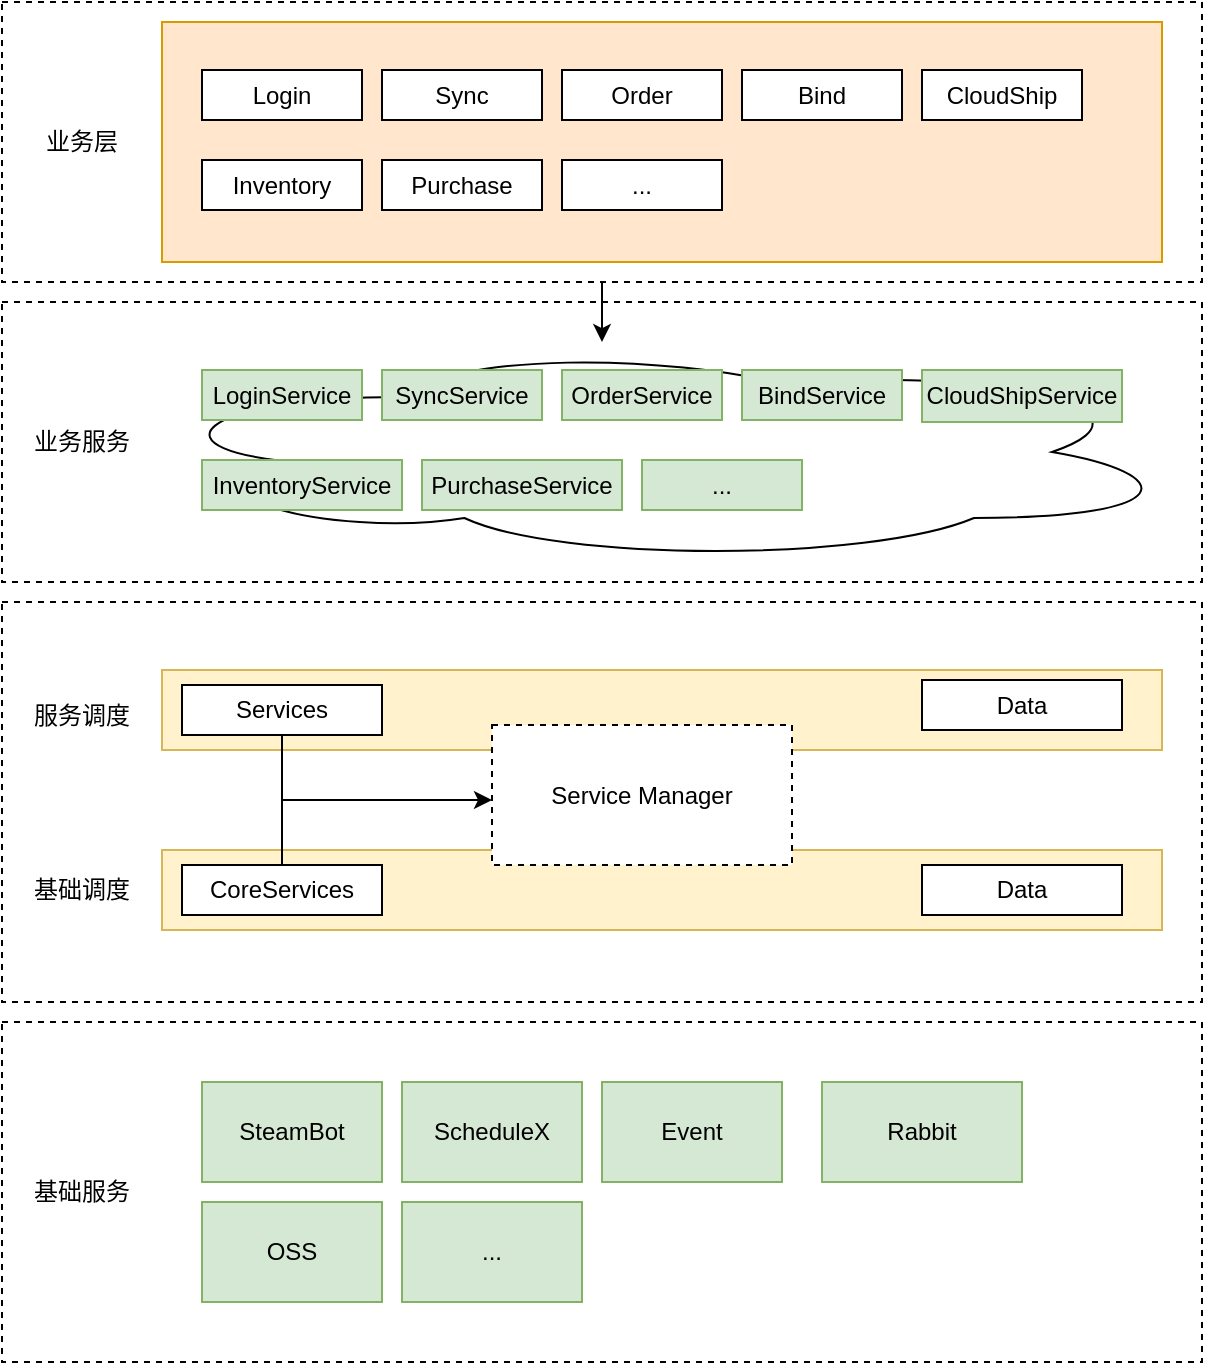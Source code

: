 <mxfile version="24.5.5" type="github">
  <diagram name="第 1 页" id="bshv56rLdN-cTnN0iuEb">
    <mxGraphModel dx="774" dy="555" grid="1" gridSize="10" guides="1" tooltips="1" connect="1" arrows="1" fold="1" page="1" pageScale="1" pageWidth="827" pageHeight="1169" math="0" shadow="0">
      <root>
        <mxCell id="0" />
        <mxCell id="1" parent="0" />
        <mxCell id="04ziE3aEwYs2CHMCu7t0-1" value="" style="rounded=0;whiteSpace=wrap;html=1;fillColor=default;dashed=1;" vertex="1" parent="1">
          <mxGeometry x="70" y="140" width="600" height="140" as="geometry" />
        </mxCell>
        <mxCell id="04ziE3aEwYs2CHMCu7t0-2" value="业务层" style="text;html=1;align=center;verticalAlign=middle;whiteSpace=wrap;rounded=0;" vertex="1" parent="1">
          <mxGeometry x="80" y="195" width="60" height="30" as="geometry" />
        </mxCell>
        <mxCell id="04ziE3aEwYs2CHMCu7t0-3" value="" style="rounded=0;whiteSpace=wrap;html=1;fillColor=#ffe6cc;strokeColor=#d79b00;" vertex="1" parent="1">
          <mxGeometry x="150" y="150" width="500" height="120" as="geometry" />
        </mxCell>
        <mxCell id="04ziE3aEwYs2CHMCu7t0-4" value="Login" style="rounded=0;whiteSpace=wrap;html=1;" vertex="1" parent="1">
          <mxGeometry x="170" y="174" width="80" height="25" as="geometry" />
        </mxCell>
        <mxCell id="04ziE3aEwYs2CHMCu7t0-5" value="Sync" style="rounded=0;whiteSpace=wrap;html=1;" vertex="1" parent="1">
          <mxGeometry x="260" y="174" width="80" height="25" as="geometry" />
        </mxCell>
        <mxCell id="04ziE3aEwYs2CHMCu7t0-6" value="Order" style="rounded=0;whiteSpace=wrap;html=1;" vertex="1" parent="1">
          <mxGeometry x="350" y="174" width="80" height="25" as="geometry" />
        </mxCell>
        <mxCell id="04ziE3aEwYs2CHMCu7t0-7" value="Bind" style="rounded=0;whiteSpace=wrap;html=1;" vertex="1" parent="1">
          <mxGeometry x="440" y="174" width="80" height="25" as="geometry" />
        </mxCell>
        <mxCell id="04ziE3aEwYs2CHMCu7t0-8" value="CloudShip" style="rounded=0;whiteSpace=wrap;html=1;" vertex="1" parent="1">
          <mxGeometry x="530" y="174" width="80" height="25" as="geometry" />
        </mxCell>
        <mxCell id="04ziE3aEwYs2CHMCu7t0-9" value="Inventory" style="rounded=0;whiteSpace=wrap;html=1;" vertex="1" parent="1">
          <mxGeometry x="170" y="219" width="80" height="25" as="geometry" />
        </mxCell>
        <mxCell id="04ziE3aEwYs2CHMCu7t0-10" value="Purchase" style="rounded=0;whiteSpace=wrap;html=1;" vertex="1" parent="1">
          <mxGeometry x="260" y="219" width="80" height="25" as="geometry" />
        </mxCell>
        <mxCell id="04ziE3aEwYs2CHMCu7t0-11" value="..." style="rounded=0;whiteSpace=wrap;html=1;" vertex="1" parent="1">
          <mxGeometry x="350" y="219" width="80" height="25" as="geometry" />
        </mxCell>
        <mxCell id="04ziE3aEwYs2CHMCu7t0-12" value="" style="rounded=0;whiteSpace=wrap;html=1;fillColor=default;dashed=1;" vertex="1" parent="1">
          <mxGeometry x="70" y="290" width="600" height="140" as="geometry" />
        </mxCell>
        <mxCell id="04ziE3aEwYs2CHMCu7t0-23" value="" style="ellipse;shape=cloud;whiteSpace=wrap;html=1;" vertex="1" parent="1">
          <mxGeometry x="140" y="310" width="520" height="110" as="geometry" />
        </mxCell>
        <mxCell id="04ziE3aEwYs2CHMCu7t0-13" value="业务服务" style="text;html=1;align=center;verticalAlign=middle;whiteSpace=wrap;rounded=0;" vertex="1" parent="1">
          <mxGeometry x="80" y="345" width="60" height="30" as="geometry" />
        </mxCell>
        <mxCell id="04ziE3aEwYs2CHMCu7t0-15" value="LoginService" style="rounded=0;whiteSpace=wrap;html=1;fillColor=#d5e8d4;strokeColor=#82b366;" vertex="1" parent="1">
          <mxGeometry x="170" y="324" width="80" height="25" as="geometry" />
        </mxCell>
        <mxCell id="04ziE3aEwYs2CHMCu7t0-16" value="SyncService" style="rounded=0;whiteSpace=wrap;html=1;fillColor=#d5e8d4;strokeColor=#82b366;" vertex="1" parent="1">
          <mxGeometry x="260" y="324" width="80" height="25" as="geometry" />
        </mxCell>
        <mxCell id="04ziE3aEwYs2CHMCu7t0-17" value="OrderService" style="rounded=0;whiteSpace=wrap;html=1;fillColor=#d5e8d4;strokeColor=#82b366;" vertex="1" parent="1">
          <mxGeometry x="350" y="324" width="80" height="25" as="geometry" />
        </mxCell>
        <mxCell id="04ziE3aEwYs2CHMCu7t0-18" value="BindService" style="rounded=0;whiteSpace=wrap;html=1;fillColor=#d5e8d4;strokeColor=#82b366;" vertex="1" parent="1">
          <mxGeometry x="440" y="324" width="80" height="25" as="geometry" />
        </mxCell>
        <mxCell id="04ziE3aEwYs2CHMCu7t0-19" value="CloudShipService" style="rounded=0;whiteSpace=wrap;html=1;fillColor=#d5e8d4;strokeColor=#82b366;" vertex="1" parent="1">
          <mxGeometry x="530" y="324" width="100" height="26" as="geometry" />
        </mxCell>
        <mxCell id="04ziE3aEwYs2CHMCu7t0-20" value="InventoryService" style="rounded=0;whiteSpace=wrap;html=1;fillColor=#d5e8d4;strokeColor=#82b366;" vertex="1" parent="1">
          <mxGeometry x="170" y="369" width="100" height="25" as="geometry" />
        </mxCell>
        <mxCell id="04ziE3aEwYs2CHMCu7t0-21" value="PurchaseService" style="rounded=0;whiteSpace=wrap;html=1;fillColor=#d5e8d4;strokeColor=#82b366;" vertex="1" parent="1">
          <mxGeometry x="280" y="369" width="100" height="25" as="geometry" />
        </mxCell>
        <mxCell id="04ziE3aEwYs2CHMCu7t0-22" value="..." style="rounded=0;whiteSpace=wrap;html=1;fillColor=#d5e8d4;strokeColor=#82b366;" vertex="1" parent="1">
          <mxGeometry x="390" y="369" width="80" height="25" as="geometry" />
        </mxCell>
        <mxCell id="04ziE3aEwYs2CHMCu7t0-24" value="" style="rounded=0;whiteSpace=wrap;html=1;dashed=1;" vertex="1" parent="1">
          <mxGeometry x="70" y="440" width="600" height="200" as="geometry" />
        </mxCell>
        <mxCell id="04ziE3aEwYs2CHMCu7t0-28" value="" style="endArrow=classic;html=1;rounded=0;exitX=0.5;exitY=1;exitDx=0;exitDy=0;entryX=0.5;entryY=0.143;entryDx=0;entryDy=0;entryPerimeter=0;" edge="1" parent="1" source="04ziE3aEwYs2CHMCu7t0-1" target="04ziE3aEwYs2CHMCu7t0-12">
          <mxGeometry width="50" height="50" relative="1" as="geometry">
            <mxPoint x="370" y="400" as="sourcePoint" />
            <mxPoint x="420" y="350" as="targetPoint" />
          </mxGeometry>
        </mxCell>
        <mxCell id="04ziE3aEwYs2CHMCu7t0-30" value="" style="rounded=0;whiteSpace=wrap;html=1;fillColor=#fff2cc;strokeColor=#d6b656;" vertex="1" parent="1">
          <mxGeometry x="150" y="474" width="500" height="40" as="geometry" />
        </mxCell>
        <mxCell id="04ziE3aEwYs2CHMCu7t0-31" value="" style="rounded=0;whiteSpace=wrap;html=1;fillColor=#fff2cc;strokeColor=#d6b656;" vertex="1" parent="1">
          <mxGeometry x="150" y="564" width="500" height="40" as="geometry" />
        </mxCell>
        <mxCell id="04ziE3aEwYs2CHMCu7t0-29" value="Service Manager" style="rounded=0;whiteSpace=wrap;html=1;dashed=1;" vertex="1" parent="1">
          <mxGeometry x="315" y="501.5" width="150" height="70" as="geometry" />
        </mxCell>
        <mxCell id="04ziE3aEwYs2CHMCu7t0-32" value="CoreServices" style="rounded=0;whiteSpace=wrap;html=1;" vertex="1" parent="1">
          <mxGeometry x="160" y="571.5" width="100" height="25" as="geometry" />
        </mxCell>
        <mxCell id="04ziE3aEwYs2CHMCu7t0-33" value="Services" style="rounded=0;whiteSpace=wrap;html=1;" vertex="1" parent="1">
          <mxGeometry x="160" y="481.5" width="100" height="25" as="geometry" />
        </mxCell>
        <mxCell id="04ziE3aEwYs2CHMCu7t0-34" value="Data" style="rounded=0;whiteSpace=wrap;html=1;" vertex="1" parent="1">
          <mxGeometry x="530" y="479" width="100" height="25" as="geometry" />
        </mxCell>
        <mxCell id="04ziE3aEwYs2CHMCu7t0-35" value="Data" style="rounded=0;whiteSpace=wrap;html=1;" vertex="1" parent="1">
          <mxGeometry x="530" y="571.5" width="100" height="25" as="geometry" />
        </mxCell>
        <mxCell id="04ziE3aEwYs2CHMCu7t0-36" value="" style="endArrow=none;html=1;rounded=0;entryX=0.5;entryY=1;entryDx=0;entryDy=0;exitX=0.5;exitY=0;exitDx=0;exitDy=0;" edge="1" parent="1" source="04ziE3aEwYs2CHMCu7t0-32" target="04ziE3aEwYs2CHMCu7t0-33">
          <mxGeometry width="50" height="50" relative="1" as="geometry">
            <mxPoint x="200" y="571.5" as="sourcePoint" />
            <mxPoint x="250" y="521.5" as="targetPoint" />
          </mxGeometry>
        </mxCell>
        <mxCell id="04ziE3aEwYs2CHMCu7t0-37" value="" style="endArrow=classic;html=1;rounded=0;entryX=0;entryY=0.5;entryDx=0;entryDy=0;" edge="1" parent="1">
          <mxGeometry width="50" height="50" relative="1" as="geometry">
            <mxPoint x="210" y="539" as="sourcePoint" />
            <mxPoint x="315" y="539" as="targetPoint" />
          </mxGeometry>
        </mxCell>
        <mxCell id="04ziE3aEwYs2CHMCu7t0-38" value="服务调度" style="text;html=1;align=center;verticalAlign=middle;whiteSpace=wrap;rounded=0;" vertex="1" parent="1">
          <mxGeometry x="80" y="481.5" width="60" height="30" as="geometry" />
        </mxCell>
        <mxCell id="04ziE3aEwYs2CHMCu7t0-39" value="基础调度" style="text;html=1;align=center;verticalAlign=middle;whiteSpace=wrap;rounded=0;" vertex="1" parent="1">
          <mxGeometry x="80" y="569" width="60" height="30" as="geometry" />
        </mxCell>
        <mxCell id="04ziE3aEwYs2CHMCu7t0-40" value="" style="rounded=0;whiteSpace=wrap;html=1;dashed=1;" vertex="1" parent="1">
          <mxGeometry x="70" y="650" width="600" height="170" as="geometry" />
        </mxCell>
        <mxCell id="04ziE3aEwYs2CHMCu7t0-41" value="基础服务" style="text;html=1;align=center;verticalAlign=middle;whiteSpace=wrap;rounded=0;" vertex="1" parent="1">
          <mxGeometry x="80" y="720" width="60" height="30" as="geometry" />
        </mxCell>
        <mxCell id="04ziE3aEwYs2CHMCu7t0-43" value="SteamBot" style="rounded=0;whiteSpace=wrap;html=1;fillColor=#d5e8d4;strokeColor=#82b366;" vertex="1" parent="1">
          <mxGeometry x="170" y="680" width="90" height="50" as="geometry" />
        </mxCell>
        <mxCell id="04ziE3aEwYs2CHMCu7t0-44" value="ScheduleX" style="rounded=0;whiteSpace=wrap;html=1;fillColor=#d5e8d4;strokeColor=#82b366;" vertex="1" parent="1">
          <mxGeometry x="270" y="680" width="90" height="50" as="geometry" />
        </mxCell>
        <mxCell id="04ziE3aEwYs2CHMCu7t0-45" value="Event" style="rounded=0;whiteSpace=wrap;html=1;fillColor=#d5e8d4;strokeColor=#82b366;" vertex="1" parent="1">
          <mxGeometry x="370" y="680" width="90" height="50" as="geometry" />
        </mxCell>
        <mxCell id="04ziE3aEwYs2CHMCu7t0-46" value="Rabbit" style="rounded=0;whiteSpace=wrap;html=1;fillColor=#d5e8d4;strokeColor=#82b366;" vertex="1" parent="1">
          <mxGeometry x="480" y="680" width="100" height="50" as="geometry" />
        </mxCell>
        <mxCell id="04ziE3aEwYs2CHMCu7t0-47" value="OSS" style="rounded=0;whiteSpace=wrap;html=1;fillColor=#d5e8d4;strokeColor=#82b366;" vertex="1" parent="1">
          <mxGeometry x="170" y="740" width="90" height="50" as="geometry" />
        </mxCell>
        <mxCell id="04ziE3aEwYs2CHMCu7t0-48" value="..." style="rounded=0;whiteSpace=wrap;html=1;fillColor=#d5e8d4;strokeColor=#82b366;" vertex="1" parent="1">
          <mxGeometry x="270" y="740" width="90" height="50" as="geometry" />
        </mxCell>
      </root>
    </mxGraphModel>
  </diagram>
</mxfile>
